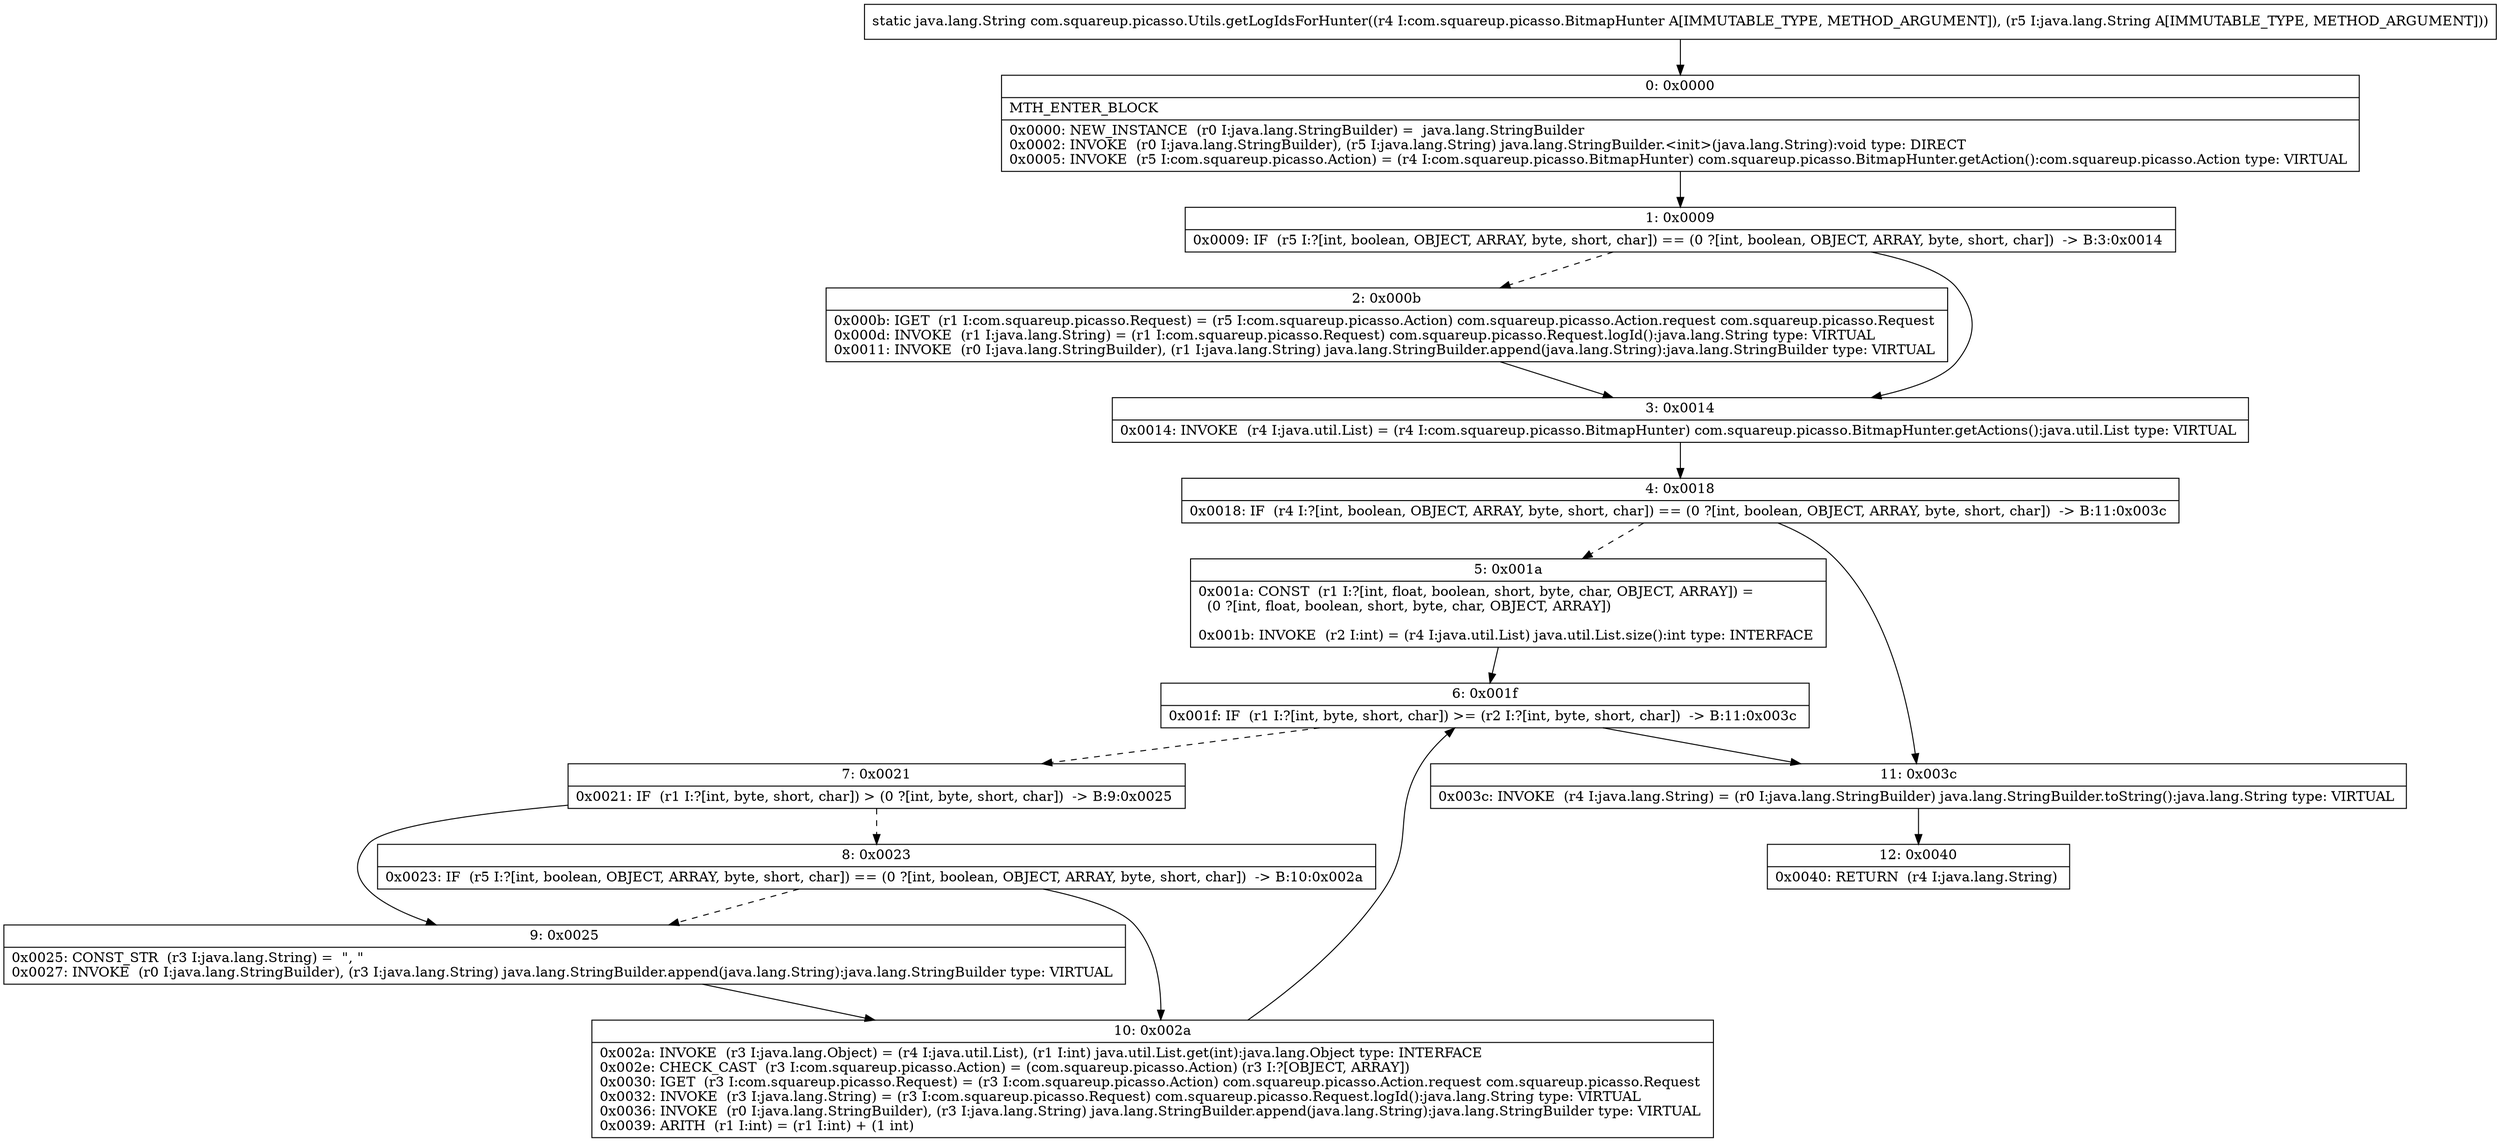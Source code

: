 digraph "CFG forcom.squareup.picasso.Utils.getLogIdsForHunter(Lcom\/squareup\/picasso\/BitmapHunter;Ljava\/lang\/String;)Ljava\/lang\/String;" {
Node_0 [shape=record,label="{0\:\ 0x0000|MTH_ENTER_BLOCK\l|0x0000: NEW_INSTANCE  (r0 I:java.lang.StringBuilder) =  java.lang.StringBuilder \l0x0002: INVOKE  (r0 I:java.lang.StringBuilder), (r5 I:java.lang.String) java.lang.StringBuilder.\<init\>(java.lang.String):void type: DIRECT \l0x0005: INVOKE  (r5 I:com.squareup.picasso.Action) = (r4 I:com.squareup.picasso.BitmapHunter) com.squareup.picasso.BitmapHunter.getAction():com.squareup.picasso.Action type: VIRTUAL \l}"];
Node_1 [shape=record,label="{1\:\ 0x0009|0x0009: IF  (r5 I:?[int, boolean, OBJECT, ARRAY, byte, short, char]) == (0 ?[int, boolean, OBJECT, ARRAY, byte, short, char])  \-\> B:3:0x0014 \l}"];
Node_2 [shape=record,label="{2\:\ 0x000b|0x000b: IGET  (r1 I:com.squareup.picasso.Request) = (r5 I:com.squareup.picasso.Action) com.squareup.picasso.Action.request com.squareup.picasso.Request \l0x000d: INVOKE  (r1 I:java.lang.String) = (r1 I:com.squareup.picasso.Request) com.squareup.picasso.Request.logId():java.lang.String type: VIRTUAL \l0x0011: INVOKE  (r0 I:java.lang.StringBuilder), (r1 I:java.lang.String) java.lang.StringBuilder.append(java.lang.String):java.lang.StringBuilder type: VIRTUAL \l}"];
Node_3 [shape=record,label="{3\:\ 0x0014|0x0014: INVOKE  (r4 I:java.util.List) = (r4 I:com.squareup.picasso.BitmapHunter) com.squareup.picasso.BitmapHunter.getActions():java.util.List type: VIRTUAL \l}"];
Node_4 [shape=record,label="{4\:\ 0x0018|0x0018: IF  (r4 I:?[int, boolean, OBJECT, ARRAY, byte, short, char]) == (0 ?[int, boolean, OBJECT, ARRAY, byte, short, char])  \-\> B:11:0x003c \l}"];
Node_5 [shape=record,label="{5\:\ 0x001a|0x001a: CONST  (r1 I:?[int, float, boolean, short, byte, char, OBJECT, ARRAY]) = \l  (0 ?[int, float, boolean, short, byte, char, OBJECT, ARRAY])\l \l0x001b: INVOKE  (r2 I:int) = (r4 I:java.util.List) java.util.List.size():int type: INTERFACE \l}"];
Node_6 [shape=record,label="{6\:\ 0x001f|0x001f: IF  (r1 I:?[int, byte, short, char]) \>= (r2 I:?[int, byte, short, char])  \-\> B:11:0x003c \l}"];
Node_7 [shape=record,label="{7\:\ 0x0021|0x0021: IF  (r1 I:?[int, byte, short, char]) \> (0 ?[int, byte, short, char])  \-\> B:9:0x0025 \l}"];
Node_8 [shape=record,label="{8\:\ 0x0023|0x0023: IF  (r5 I:?[int, boolean, OBJECT, ARRAY, byte, short, char]) == (0 ?[int, boolean, OBJECT, ARRAY, byte, short, char])  \-\> B:10:0x002a \l}"];
Node_9 [shape=record,label="{9\:\ 0x0025|0x0025: CONST_STR  (r3 I:java.lang.String) =  \", \" \l0x0027: INVOKE  (r0 I:java.lang.StringBuilder), (r3 I:java.lang.String) java.lang.StringBuilder.append(java.lang.String):java.lang.StringBuilder type: VIRTUAL \l}"];
Node_10 [shape=record,label="{10\:\ 0x002a|0x002a: INVOKE  (r3 I:java.lang.Object) = (r4 I:java.util.List), (r1 I:int) java.util.List.get(int):java.lang.Object type: INTERFACE \l0x002e: CHECK_CAST  (r3 I:com.squareup.picasso.Action) = (com.squareup.picasso.Action) (r3 I:?[OBJECT, ARRAY]) \l0x0030: IGET  (r3 I:com.squareup.picasso.Request) = (r3 I:com.squareup.picasso.Action) com.squareup.picasso.Action.request com.squareup.picasso.Request \l0x0032: INVOKE  (r3 I:java.lang.String) = (r3 I:com.squareup.picasso.Request) com.squareup.picasso.Request.logId():java.lang.String type: VIRTUAL \l0x0036: INVOKE  (r0 I:java.lang.StringBuilder), (r3 I:java.lang.String) java.lang.StringBuilder.append(java.lang.String):java.lang.StringBuilder type: VIRTUAL \l0x0039: ARITH  (r1 I:int) = (r1 I:int) + (1 int) \l}"];
Node_11 [shape=record,label="{11\:\ 0x003c|0x003c: INVOKE  (r4 I:java.lang.String) = (r0 I:java.lang.StringBuilder) java.lang.StringBuilder.toString():java.lang.String type: VIRTUAL \l}"];
Node_12 [shape=record,label="{12\:\ 0x0040|0x0040: RETURN  (r4 I:java.lang.String) \l}"];
MethodNode[shape=record,label="{static java.lang.String com.squareup.picasso.Utils.getLogIdsForHunter((r4 I:com.squareup.picasso.BitmapHunter A[IMMUTABLE_TYPE, METHOD_ARGUMENT]), (r5 I:java.lang.String A[IMMUTABLE_TYPE, METHOD_ARGUMENT])) }"];
MethodNode -> Node_0;
Node_0 -> Node_1;
Node_1 -> Node_2[style=dashed];
Node_1 -> Node_3;
Node_2 -> Node_3;
Node_3 -> Node_4;
Node_4 -> Node_5[style=dashed];
Node_4 -> Node_11;
Node_5 -> Node_6;
Node_6 -> Node_7[style=dashed];
Node_6 -> Node_11;
Node_7 -> Node_8[style=dashed];
Node_7 -> Node_9;
Node_8 -> Node_9[style=dashed];
Node_8 -> Node_10;
Node_9 -> Node_10;
Node_10 -> Node_6;
Node_11 -> Node_12;
}

